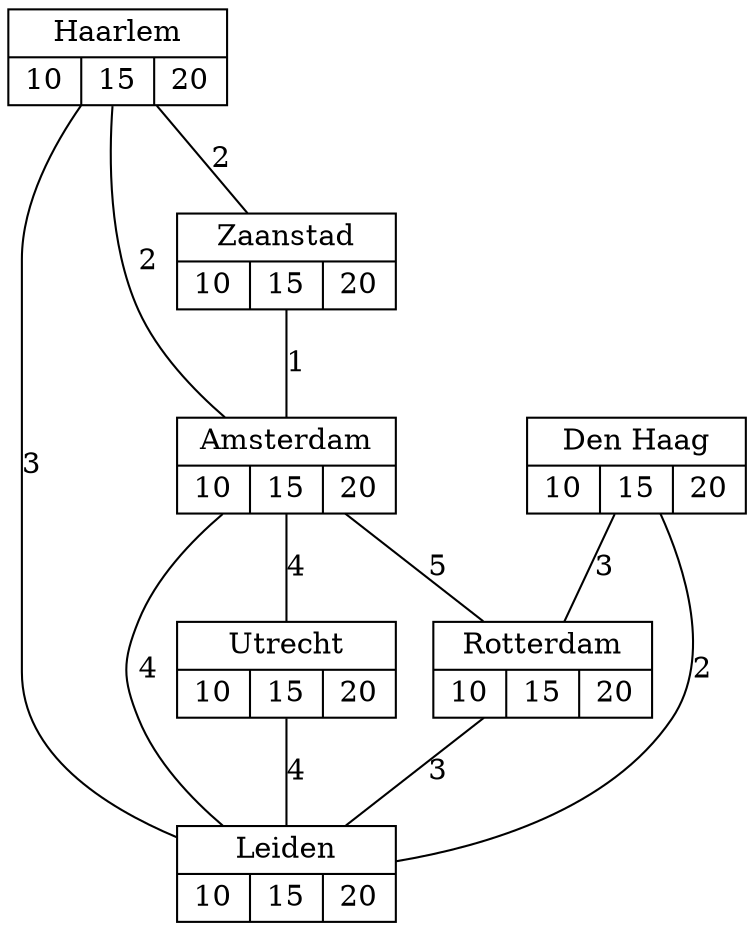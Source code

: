 graph SemanticFlags {
	// nodes
	Haarlem [shape=record, label="{Haarlem|{10|15|20}}"];
	Zaanstad [shape=record, label="{Zaanstad|{10|15|20}}"];
	Leiden [shape=record, label="{Leiden|{10|15|20}}"];
	Amsterdam [shape=record, label="{Amsterdam|{10|15|20}}"];
	DenHaag [shape=record, label="{Den Haag|{10|15|20}}"];
	Utrecht [shape=record, label="{Utrecht|{10|15|20}}"];
	Rotterdam [shape=record, label="{Rotterdam|{10|15|20}}"];

	// edges
	Haarlem -- Zaanstad[label="2"];
	Haarlem -- Amsterdam[label="2"];
	Haarlem -- Leiden[label="3"];

	Zaanstad -- Amsterdam[label="1"];
	
	Amsterdam -- Leiden[label="4"];
	Amsterdam -- Utrecht[label="4"];

	Utrecht -- Leiden[label="4"];
	Amsterdam -- Rotterdam[label="5"];

	DenHaag -- Leiden[label="2"];
	DenHaag -- Rotterdam[label="3"];

	Rotterdam -- Leiden[label="3"];

}
